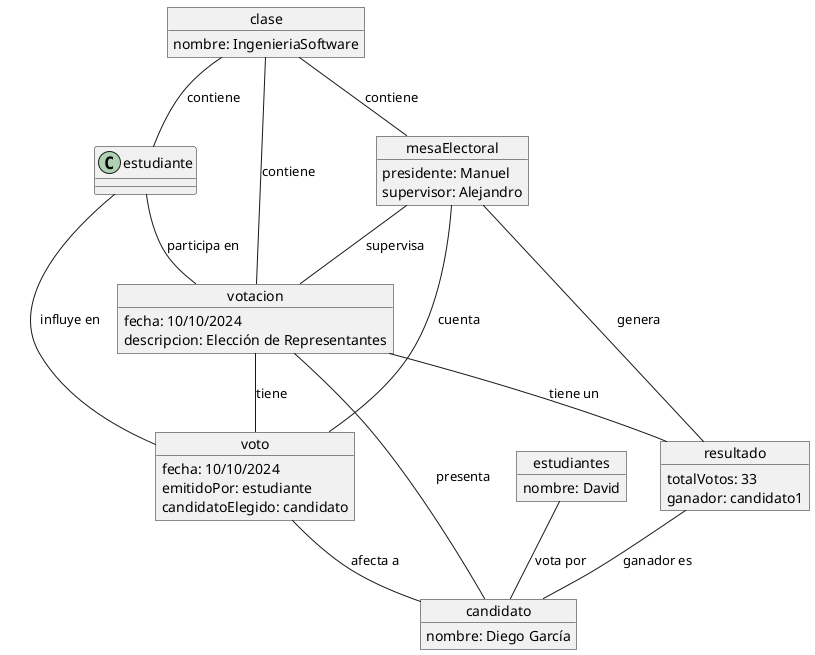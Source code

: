 @startuml
object clase {
  nombre: IngenieriaSoftware
}

object votacion {
  fecha: 10/10/2024
  descripcion: Elección de Representantes
}

object resultado {
  totalVotos: 33
  ganador: candidato1
}

object estudiantes {
  nombre: David
}

object candidato {
  nombre: Diego García
}


object voto {
  fecha: 10/10/2024
  emitidoPor: estudiante
  candidatoElegido: candidato
}

object mesaElectoral {
  presidente: Manuel
  supervisor: Alejandro
}

clase-- votacion : "contiene"
clase -- mesaElectoral : "contiene"
mesaElectoral -- votacion : "supervisa"
mesaElectoral -- voto : "cuenta"
mesaElectoral -- resultado : "genera"
votacion -- candidato : "presenta"
votacion -- voto : "tiene"
votacion -- resultado : "tiene un"
resultado -- candidato : "ganador es"
estudiante -- voto : "influye en"
voto -- candidato : "afecta a"
estudiantes -- candidato : "vota por"
clase -- estudiante : "contiene"
estudiante -- votacion : "participa en"
@enduml
